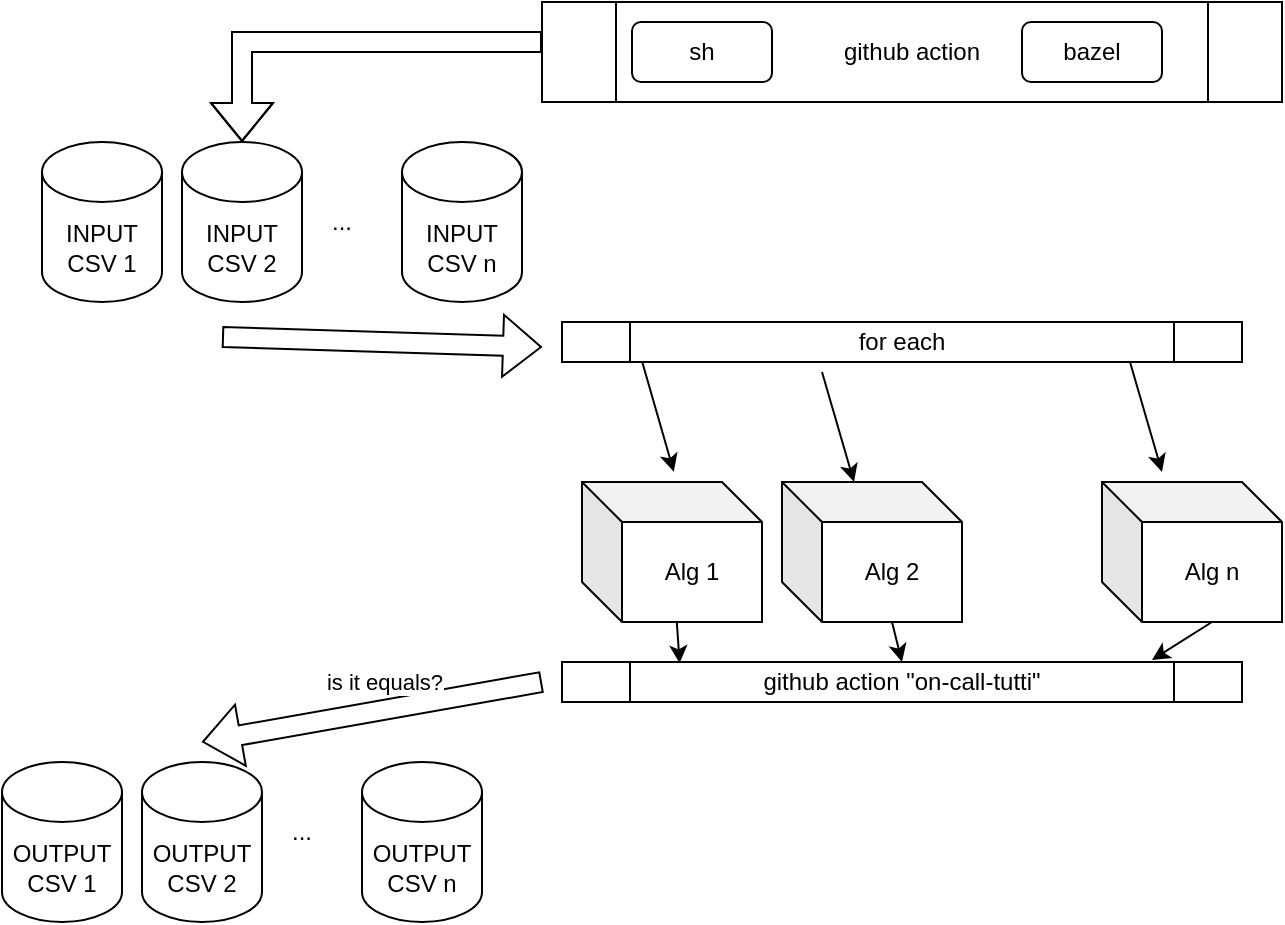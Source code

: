 <mxfile scale="1" border="0" version="24.0.4" type="device">
  <diagram name="Página-1" id="zBiHUMOoAZ0zILCnx7Ir">
    <mxGraphModel dx="876" dy="544" grid="1" gridSize="10" guides="1" tooltips="1" connect="1" arrows="1" fold="1" page="1" pageScale="1" pageWidth="827" pageHeight="1169" math="0" shadow="0">
      <root>
        <mxCell id="0" />
        <mxCell id="1" parent="0" />
        <mxCell id="ftLolUK-UfmVQgYyVjLH-49" value="OUTPUT CSV 1" style="shape=cylinder3;whiteSpace=wrap;html=1;boundedLbl=1;backgroundOutline=1;size=15;" parent="1" vertex="1">
          <mxGeometry x="50" y="460" width="60" height="80" as="geometry" />
        </mxCell>
        <mxCell id="ftLolUK-UfmVQgYyVjLH-51" value="Alg 2" style="shape=cube;whiteSpace=wrap;html=1;boundedLbl=1;backgroundOutline=1;darkOpacity=0.05;darkOpacity2=0.1;" parent="1" vertex="1">
          <mxGeometry x="440" y="320" width="90" height="70" as="geometry" />
        </mxCell>
        <mxCell id="ftLolUK-UfmVQgYyVjLH-50" value="Alg 1" style="shape=cube;whiteSpace=wrap;html=1;boundedLbl=1;backgroundOutline=1;darkOpacity=0.05;darkOpacity2=0.1;" parent="1" vertex="1">
          <mxGeometry x="340" y="320" width="90" height="70" as="geometry" />
        </mxCell>
        <mxCell id="ftLolUK-UfmVQgYyVjLH-52" value="Alg n" style="shape=cube;whiteSpace=wrap;html=1;boundedLbl=1;backgroundOutline=1;darkOpacity=0.05;darkOpacity2=0.1;" parent="1" vertex="1">
          <mxGeometry x="600" y="320" width="90" height="70" as="geometry" />
        </mxCell>
        <mxCell id="ftLolUK-UfmVQgYyVjLH-53" value="INPUT CSV 1" style="shape=cylinder3;whiteSpace=wrap;html=1;boundedLbl=1;backgroundOutline=1;size=15;" parent="1" vertex="1">
          <mxGeometry x="70" y="150" width="60" height="80" as="geometry" />
        </mxCell>
        <mxCell id="ftLolUK-UfmVQgYyVjLH-56" value="github action &quot;on-call-tutti&quot;" style="shape=process;whiteSpace=wrap;html=1;backgroundOutline=1;" parent="1" vertex="1">
          <mxGeometry x="330" y="410" width="340" height="20" as="geometry" />
        </mxCell>
        <mxCell id="ftLolUK-UfmVQgYyVjLH-57" value="OUTPUT CSV 2" style="shape=cylinder3;whiteSpace=wrap;html=1;boundedLbl=1;backgroundOutline=1;size=15;" parent="1" vertex="1">
          <mxGeometry x="120" y="460" width="60" height="80" as="geometry" />
        </mxCell>
        <mxCell id="ftLolUK-UfmVQgYyVjLH-58" value="OUTPUT CSV n" style="shape=cylinder3;whiteSpace=wrap;html=1;boundedLbl=1;backgroundOutline=1;size=15;" parent="1" vertex="1">
          <mxGeometry x="230" y="460" width="60" height="80" as="geometry" />
        </mxCell>
        <mxCell id="ftLolUK-UfmVQgYyVjLH-59" value="INPUT CSV 2" style="shape=cylinder3;whiteSpace=wrap;html=1;boundedLbl=1;backgroundOutline=1;size=15;" parent="1" vertex="1">
          <mxGeometry x="140" y="150" width="60" height="80" as="geometry" />
        </mxCell>
        <mxCell id="ftLolUK-UfmVQgYyVjLH-60" value="INPUT CSV n" style="shape=cylinder3;whiteSpace=wrap;html=1;boundedLbl=1;backgroundOutline=1;size=15;" parent="1" vertex="1">
          <mxGeometry x="250" y="150" width="60" height="80" as="geometry" />
        </mxCell>
        <mxCell id="ftLolUK-UfmVQgYyVjLH-67" value="" style="shape=flexArrow;endArrow=classic;html=1;rounded=0;" parent="1" edge="1">
          <mxGeometry width="50" height="50" relative="1" as="geometry">
            <mxPoint x="320" y="420" as="sourcePoint" />
            <mxPoint x="150" y="450" as="targetPoint" />
            <Array as="points" />
          </mxGeometry>
        </mxCell>
        <mxCell id="Gdbg_jjk4zgUhjn-Pe-M-20" value="is it equals?" style="edgeLabel;html=1;align=center;verticalAlign=middle;resizable=0;points=[];" parent="ftLolUK-UfmVQgYyVjLH-67" vertex="1" connectable="0">
          <mxGeometry x="-0.179" y="7" relative="1" as="geometry">
            <mxPoint x="-11" y="-19" as="offset" />
          </mxGeometry>
        </mxCell>
        <mxCell id="ftLolUK-UfmVQgYyVjLH-71" value="" style="shape=flexArrow;endArrow=classic;html=1;rounded=0;" parent="1" edge="1">
          <mxGeometry width="50" height="50" relative="1" as="geometry">
            <mxPoint x="320" y="100" as="sourcePoint" />
            <mxPoint x="170" y="150" as="targetPoint" />
            <Array as="points">
              <mxPoint x="170" y="100" />
            </Array>
          </mxGeometry>
        </mxCell>
        <mxCell id="ftLolUK-UfmVQgYyVjLH-72" value="" style="endArrow=classic;html=1;rounded=0;entryX=0.173;entryY=0.033;entryDx=0;entryDy=0;entryPerimeter=0;" parent="1" source="ftLolUK-UfmVQgYyVjLH-50" target="ftLolUK-UfmVQgYyVjLH-56" edge="1">
          <mxGeometry width="50" height="50" relative="1" as="geometry">
            <mxPoint x="400" y="410" as="sourcePoint" />
            <mxPoint x="450" y="360" as="targetPoint" />
          </mxGeometry>
        </mxCell>
        <mxCell id="ftLolUK-UfmVQgYyVjLH-73" value="" style="endArrow=classic;html=1;rounded=0;entryX=0.5;entryY=0;entryDx=0;entryDy=0;exitX=0;exitY=0;exitDx=55;exitDy=70;exitPerimeter=0;" parent="1" source="ftLolUK-UfmVQgYyVjLH-51" target="ftLolUK-UfmVQgYyVjLH-56" edge="1">
          <mxGeometry width="50" height="50" relative="1" as="geometry">
            <mxPoint x="320" y="370" as="sourcePoint" />
            <mxPoint x="325" y="391" as="targetPoint" />
          </mxGeometry>
        </mxCell>
        <mxCell id="Gdbg_jjk4zgUhjn-Pe-M-2" value="github action" style="shape=process;whiteSpace=wrap;html=1;backgroundOutline=1;" parent="1" vertex="1">
          <mxGeometry x="320" y="80" width="370" height="50" as="geometry" />
        </mxCell>
        <mxCell id="Gdbg_jjk4zgUhjn-Pe-M-3" value="sh" style="rounded=1;whiteSpace=wrap;html=1;" parent="1" vertex="1">
          <mxGeometry x="365" y="90" width="70" height="30" as="geometry" />
        </mxCell>
        <mxCell id="Gdbg_jjk4zgUhjn-Pe-M-4" value="bazel" style="rounded=1;whiteSpace=wrap;html=1;" parent="1" vertex="1">
          <mxGeometry x="560" y="90" width="70" height="30" as="geometry" />
        </mxCell>
        <mxCell id="Gdbg_jjk4zgUhjn-Pe-M-9" value="..." style="text;html=1;align=center;verticalAlign=middle;whiteSpace=wrap;rounded=0;" parent="1" vertex="1">
          <mxGeometry x="190" y="175" width="60" height="30" as="geometry" />
        </mxCell>
        <mxCell id="Gdbg_jjk4zgUhjn-Pe-M-10" value="..." style="text;html=1;align=center;verticalAlign=middle;whiteSpace=wrap;rounded=0;" parent="1" vertex="1">
          <mxGeometry x="170" y="480" width="60" height="30" as="geometry" />
        </mxCell>
        <mxCell id="Gdbg_jjk4zgUhjn-Pe-M-11" value="" style="shape=flexArrow;endArrow=classic;html=1;rounded=0;entryX=0;entryY=0.75;entryDx=0;entryDy=0;" parent="1" edge="1">
          <mxGeometry width="50" height="50" relative="1" as="geometry">
            <mxPoint x="160" y="247.5" as="sourcePoint" />
            <mxPoint x="320" y="252.5" as="targetPoint" />
            <Array as="points" />
          </mxGeometry>
        </mxCell>
        <mxCell id="Gdbg_jjk4zgUhjn-Pe-M-12" value="for each" style="shape=process;whiteSpace=wrap;html=1;backgroundOutline=1;" parent="1" vertex="1">
          <mxGeometry x="330" y="240" width="340" height="20" as="geometry" />
        </mxCell>
        <mxCell id="Gdbg_jjk4zgUhjn-Pe-M-13" value="" style="endArrow=classic;html=1;rounded=0;exitX=0;exitY=0;exitDx=55;exitDy=70;exitPerimeter=0;entryX=0.868;entryY=-0.033;entryDx=0;entryDy=0;entryPerimeter=0;" parent="1" edge="1">
          <mxGeometry width="50" height="50" relative="1" as="geometry">
            <mxPoint x="655" y="390" as="sourcePoint" />
            <mxPoint x="625" y="409" as="targetPoint" />
          </mxGeometry>
        </mxCell>
        <mxCell id="Gdbg_jjk4zgUhjn-Pe-M-17" value="" style="endArrow=classic;html=1;rounded=0;exitX=0.118;exitY=1;exitDx=0;exitDy=0;exitPerimeter=0;entryX=0.51;entryY=-0.073;entryDx=0;entryDy=0;entryPerimeter=0;" parent="1" source="Gdbg_jjk4zgUhjn-Pe-M-12" target="ftLolUK-UfmVQgYyVjLH-50" edge="1">
          <mxGeometry width="50" height="50" relative="1" as="geometry">
            <mxPoint x="440" y="300" as="sourcePoint" />
            <mxPoint x="490" y="250" as="targetPoint" />
          </mxGeometry>
        </mxCell>
        <mxCell id="Gdbg_jjk4zgUhjn-Pe-M-18" value="" style="endArrow=classic;html=1;rounded=0;exitX=0.118;exitY=1;exitDx=0;exitDy=0;exitPerimeter=0;entryX=0.51;entryY=-0.073;entryDx=0;entryDy=0;entryPerimeter=0;" parent="1" edge="1">
          <mxGeometry width="50" height="50" relative="1" as="geometry">
            <mxPoint x="614" y="260" as="sourcePoint" />
            <mxPoint x="630" y="315" as="targetPoint" />
          </mxGeometry>
        </mxCell>
        <mxCell id="Gdbg_jjk4zgUhjn-Pe-M-19" value="" style="endArrow=classic;html=1;rounded=0;exitX=0.118;exitY=1;exitDx=0;exitDy=0;exitPerimeter=0;entryX=0.51;entryY=-0.073;entryDx=0;entryDy=0;entryPerimeter=0;" parent="1" edge="1">
          <mxGeometry width="50" height="50" relative="1" as="geometry">
            <mxPoint x="460" y="265" as="sourcePoint" />
            <mxPoint x="476" y="320" as="targetPoint" />
          </mxGeometry>
        </mxCell>
      </root>
    </mxGraphModel>
  </diagram>
</mxfile>
